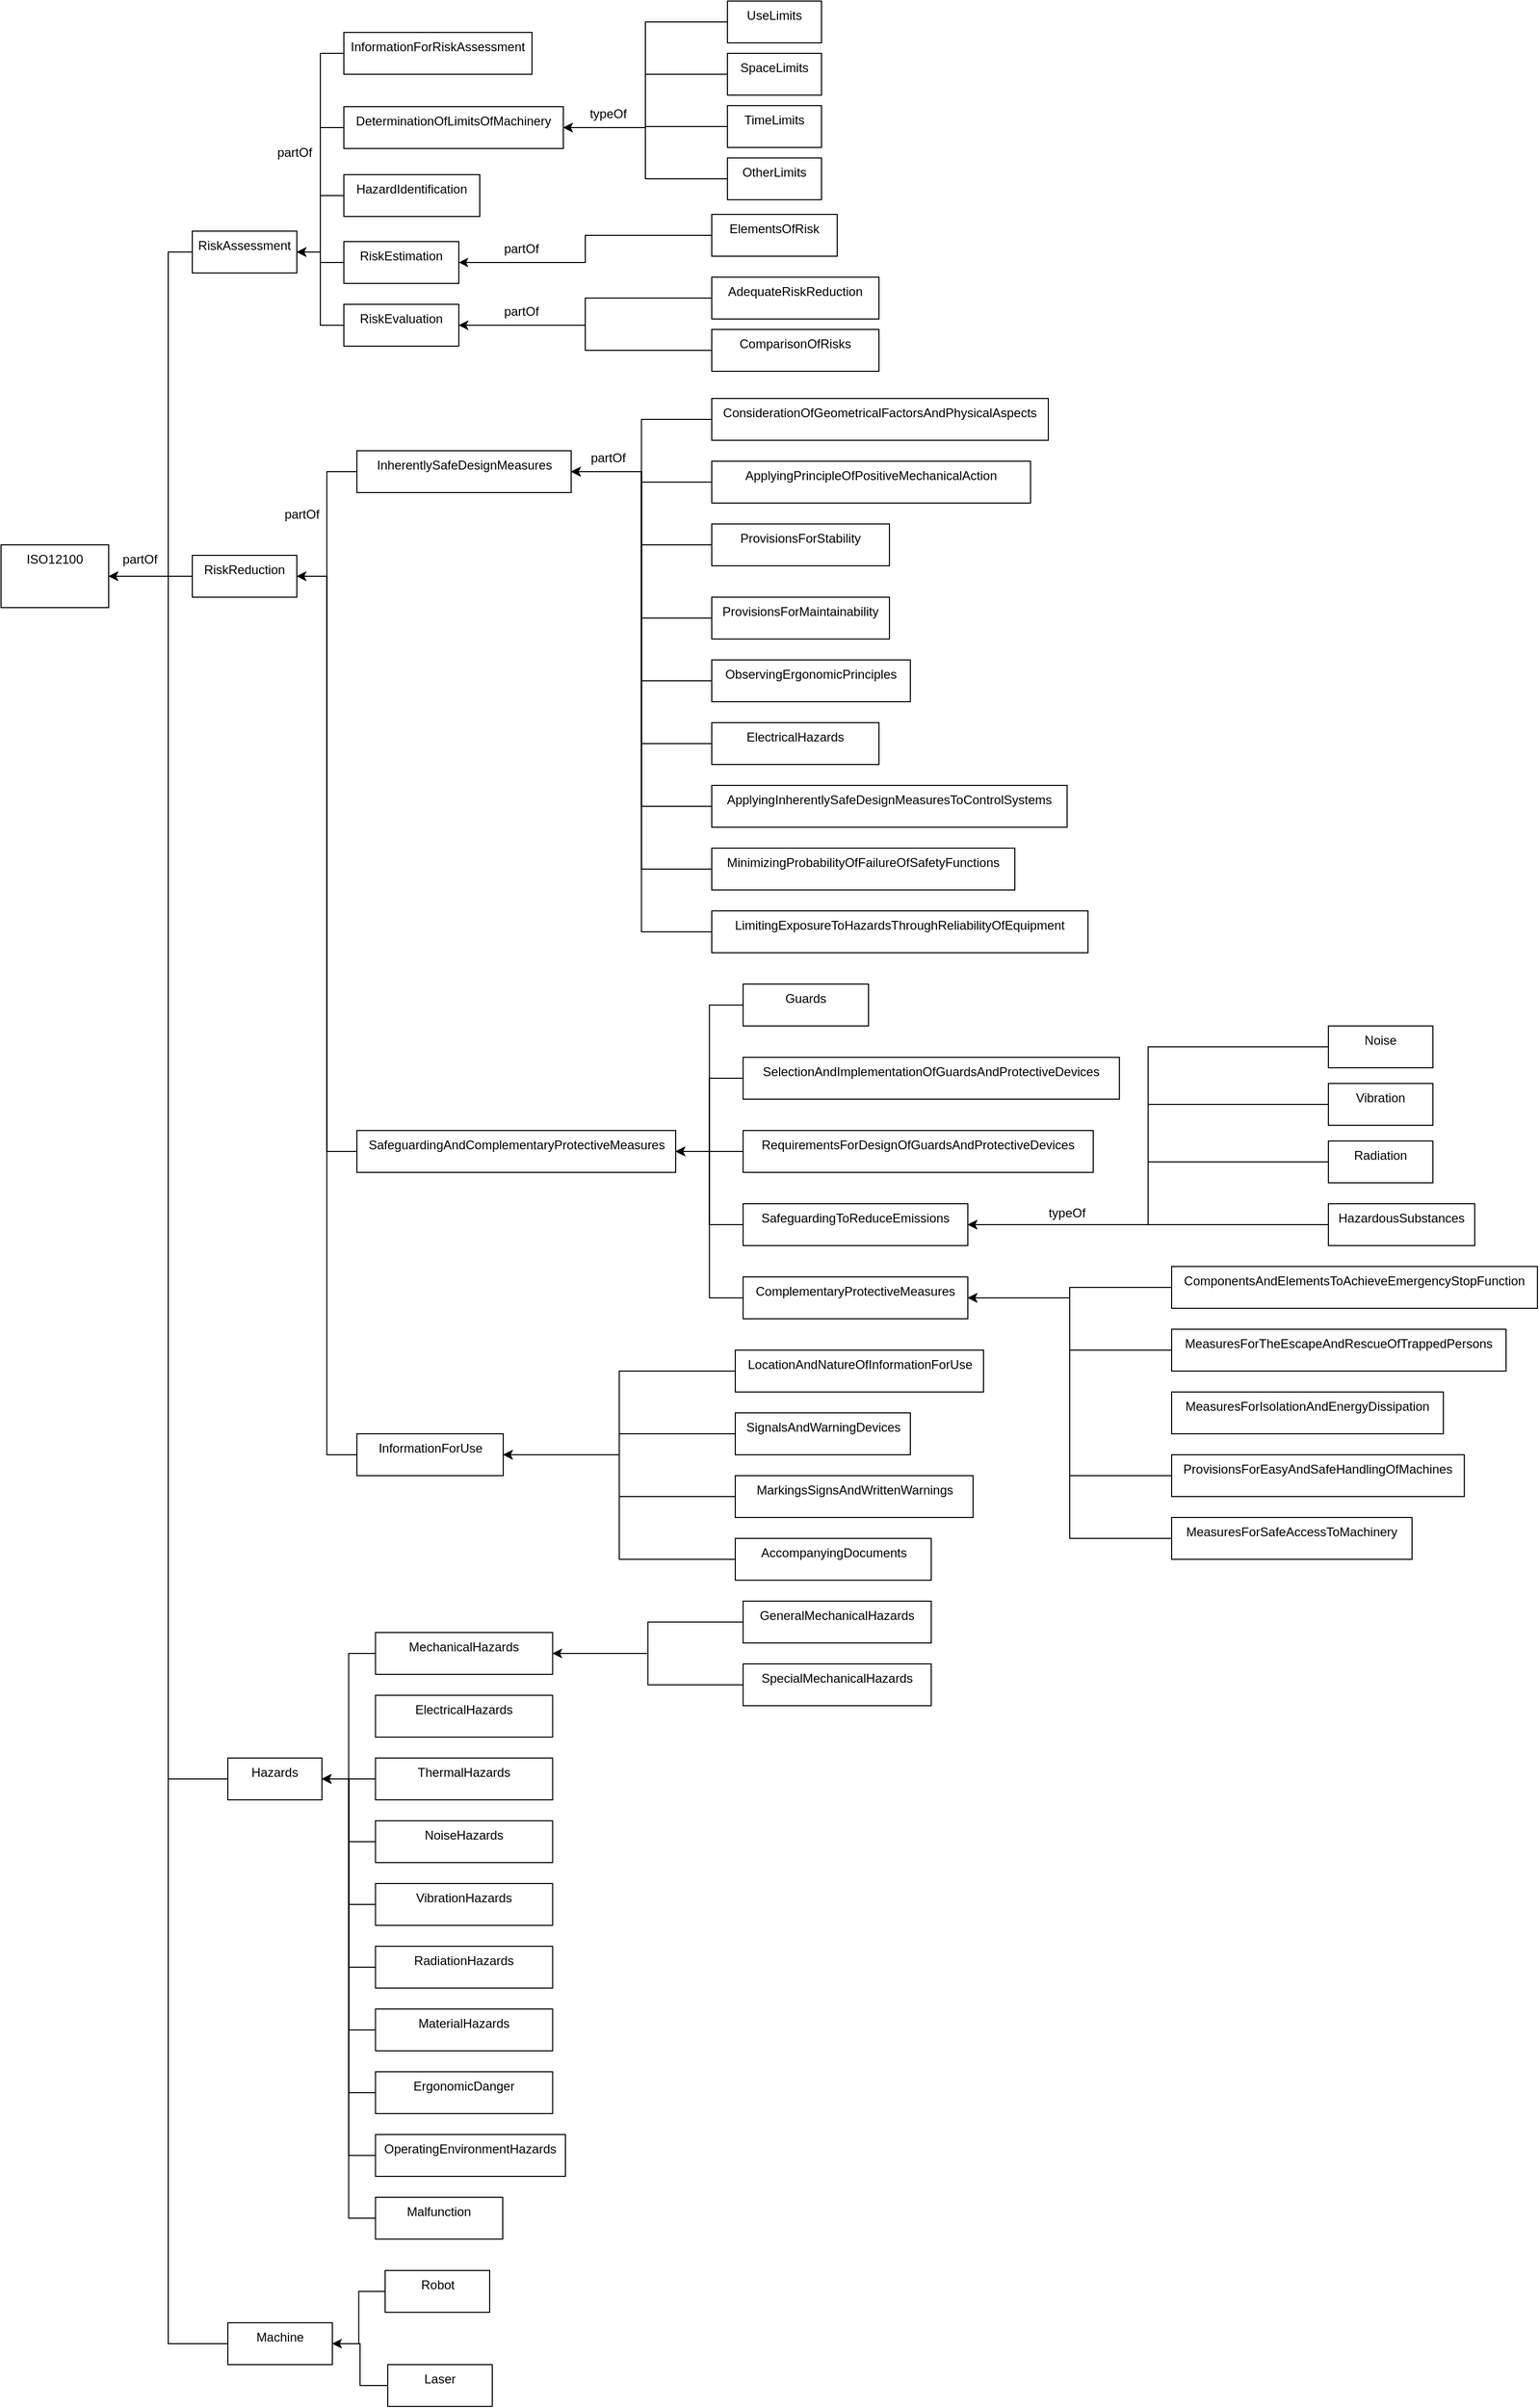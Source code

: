 <mxfile version="21.5.0" type="device" pages="3">
  <diagram id="C5RBs43oDa-KdzZeNtuy" name="Page-1">
    <mxGraphModel dx="3242" dy="1979" grid="1" gridSize="10" guides="1" tooltips="1" connect="1" arrows="1" fold="1" page="1" pageScale="1" pageWidth="827" pageHeight="1169" math="0" shadow="0">
      <root>
        <mxCell id="WIyWlLk6GJQsqaUBKTNV-0" />
        <mxCell id="WIyWlLk6GJQsqaUBKTNV-1" parent="WIyWlLk6GJQsqaUBKTNV-0" />
        <mxCell id="vmOKm_bOWRCPgtyV2UD6-0" value="ISO12100" style="rounded=0;whiteSpace=wrap;html=1;verticalAlign=top;fontStyle=0;startSize=26;shadow=0;strokeWidth=1;" parent="WIyWlLk6GJQsqaUBKTNV-1" vertex="1">
          <mxGeometry x="-1650" y="-630" width="103" height="60" as="geometry" />
        </mxCell>
        <mxCell id="8BuxUkMyjXCA5me8uC5E-27" style="edgeStyle=orthogonalEdgeStyle;rounded=0;orthogonalLoop=1;jettySize=auto;html=1;entryX=1;entryY=0.5;entryDx=0;entryDy=0;" parent="WIyWlLk6GJQsqaUBKTNV-1" source="vmOKm_bOWRCPgtyV2UD6-5" target="vmOKm_bOWRCPgtyV2UD6-0" edge="1">
          <mxGeometry relative="1" as="geometry" />
        </mxCell>
        <mxCell id="vmOKm_bOWRCPgtyV2UD6-5" value="RiskReduction" style="whiteSpace=wrap;html=1;verticalAlign=top;rounded=0;fontStyle=0;startSize=26;shadow=0;strokeWidth=1;" parent="WIyWlLk6GJQsqaUBKTNV-1" vertex="1">
          <mxGeometry x="-1467" y="-620" width="100" height="40" as="geometry" />
        </mxCell>
        <mxCell id="8BuxUkMyjXCA5me8uC5E-38" style="edgeStyle=orthogonalEdgeStyle;rounded=0;orthogonalLoop=1;jettySize=auto;html=1;entryX=1;entryY=0.5;entryDx=0;entryDy=0;exitX=0;exitY=0.5;exitDx=0;exitDy=0;" parent="WIyWlLk6GJQsqaUBKTNV-1" source="vmOKm_bOWRCPgtyV2UD6-7" target="vmOKm_bOWRCPgtyV2UD6-0" edge="1">
          <mxGeometry relative="1" as="geometry">
            <Array as="points">
              <mxPoint x="-1490" y="1090" />
              <mxPoint x="-1490" y="-600" />
            </Array>
          </mxGeometry>
        </mxCell>
        <mxCell id="vmOKm_bOWRCPgtyV2UD6-7" value="Machine" style="whiteSpace=wrap;html=1;verticalAlign=top;rounded=0;fontStyle=0;startSize=26;shadow=0;strokeWidth=1;" parent="WIyWlLk6GJQsqaUBKTNV-1" vertex="1">
          <mxGeometry x="-1433" y="1070" width="100" height="40" as="geometry" />
        </mxCell>
        <mxCell id="8BuxUkMyjXCA5me8uC5E-97" style="edgeStyle=orthogonalEdgeStyle;rounded=0;orthogonalLoop=1;jettySize=auto;html=1;entryX=1;entryY=0.5;entryDx=0;entryDy=0;" parent="WIyWlLk6GJQsqaUBKTNV-1" source="vmOKm_bOWRCPgtyV2UD6-14" target="vmOKm_bOWRCPgtyV2UD6-0" edge="1">
          <mxGeometry relative="1" as="geometry" />
        </mxCell>
        <mxCell id="vmOKm_bOWRCPgtyV2UD6-14" value="Hazards" style="whiteSpace=wrap;html=1;verticalAlign=top;rounded=0;fontStyle=0;startSize=26;shadow=0;strokeWidth=1;" parent="WIyWlLk6GJQsqaUBKTNV-1" vertex="1">
          <mxGeometry x="-1433" y="530" width="90" height="40" as="geometry" />
        </mxCell>
        <mxCell id="8BuxUkMyjXCA5me8uC5E-18" style="edgeStyle=orthogonalEdgeStyle;rounded=0;orthogonalLoop=1;jettySize=auto;html=1;entryX=1;entryY=0.5;entryDx=0;entryDy=0;" parent="WIyWlLk6GJQsqaUBKTNV-1" source="vmOKm_bOWRCPgtyV2UD6-17" target="8BuxUkMyjXCA5me8uC5E-8" edge="1">
          <mxGeometry relative="1" as="geometry" />
        </mxCell>
        <mxCell id="vmOKm_bOWRCPgtyV2UD6-17" value="InformationForRiskAssessment" style="whiteSpace=wrap;html=1;verticalAlign=top;rounded=0;fontStyle=0;startSize=26;shadow=0;strokeWidth=1;" parent="WIyWlLk6GJQsqaUBKTNV-1" vertex="1">
          <mxGeometry x="-1322" y="-1120" width="180" height="40" as="geometry" />
        </mxCell>
        <mxCell id="8BuxUkMyjXCA5me8uC5E-20" style="edgeStyle=orthogonalEdgeStyle;rounded=0;orthogonalLoop=1;jettySize=auto;html=1;entryX=1;entryY=0.5;entryDx=0;entryDy=0;" parent="WIyWlLk6GJQsqaUBKTNV-1" source="vmOKm_bOWRCPgtyV2UD6-18" target="8BuxUkMyjXCA5me8uC5E-8" edge="1">
          <mxGeometry relative="1" as="geometry" />
        </mxCell>
        <mxCell id="vmOKm_bOWRCPgtyV2UD6-18" value="DeterminationOfLimitsOfMachinery" style="whiteSpace=wrap;html=1;verticalAlign=top;rounded=0;fontStyle=0;startSize=26;shadow=0;strokeWidth=1;" parent="WIyWlLk6GJQsqaUBKTNV-1" vertex="1">
          <mxGeometry x="-1322" y="-1049" width="210" height="40" as="geometry" />
        </mxCell>
        <mxCell id="8BuxUkMyjXCA5me8uC5E-21" style="edgeStyle=orthogonalEdgeStyle;rounded=0;orthogonalLoop=1;jettySize=auto;html=1;entryX=1;entryY=0.5;entryDx=0;entryDy=0;" parent="WIyWlLk6GJQsqaUBKTNV-1" source="vmOKm_bOWRCPgtyV2UD6-22" target="8BuxUkMyjXCA5me8uC5E-8" edge="1">
          <mxGeometry relative="1" as="geometry" />
        </mxCell>
        <mxCell id="vmOKm_bOWRCPgtyV2UD6-22" value="HazardIdentification" style="whiteSpace=wrap;html=1;verticalAlign=top;rounded=0;fontStyle=0;startSize=26;shadow=0;strokeWidth=1;" parent="WIyWlLk6GJQsqaUBKTNV-1" vertex="1">
          <mxGeometry x="-1322" y="-984" width="130" height="40" as="geometry" />
        </mxCell>
        <mxCell id="8BuxUkMyjXCA5me8uC5E-22" style="edgeStyle=orthogonalEdgeStyle;rounded=0;orthogonalLoop=1;jettySize=auto;html=1;entryX=1;entryY=0.5;entryDx=0;entryDy=0;" parent="WIyWlLk6GJQsqaUBKTNV-1" source="vmOKm_bOWRCPgtyV2UD6-23" target="8BuxUkMyjXCA5me8uC5E-8" edge="1">
          <mxGeometry relative="1" as="geometry" />
        </mxCell>
        <mxCell id="vmOKm_bOWRCPgtyV2UD6-23" value="RiskEstimation" style="whiteSpace=wrap;html=1;verticalAlign=top;rounded=0;fontStyle=0;startSize=26;shadow=0;strokeWidth=1;" parent="WIyWlLk6GJQsqaUBKTNV-1" vertex="1">
          <mxGeometry x="-1322" y="-920" width="110" height="40" as="geometry" />
        </mxCell>
        <mxCell id="8BuxUkMyjXCA5me8uC5E-58" style="edgeStyle=orthogonalEdgeStyle;rounded=0;orthogonalLoop=1;jettySize=auto;html=1;entryX=1;entryY=0.5;entryDx=0;entryDy=0;" parent="WIyWlLk6GJQsqaUBKTNV-1" source="vmOKm_bOWRCPgtyV2UD6-24" target="8BuxUkMyjXCA5me8uC5E-8" edge="1">
          <mxGeometry relative="1" as="geometry" />
        </mxCell>
        <mxCell id="vmOKm_bOWRCPgtyV2UD6-24" value="RiskEvaluation" style="whiteSpace=wrap;html=1;verticalAlign=top;rounded=0;fontStyle=0;startSize=26;shadow=0;strokeWidth=1;" parent="WIyWlLk6GJQsqaUBKTNV-1" vertex="1">
          <mxGeometry x="-1322" y="-860" width="110" height="40" as="geometry" />
        </mxCell>
        <mxCell id="8BuxUkMyjXCA5me8uC5E-11" style="edgeStyle=orthogonalEdgeStyle;rounded=0;orthogonalLoop=1;jettySize=auto;html=1;entryX=1;entryY=0.5;entryDx=0;entryDy=0;" parent="WIyWlLk6GJQsqaUBKTNV-1" source="vmOKm_bOWRCPgtyV2UD6-29" target="vmOKm_bOWRCPgtyV2UD6-18" edge="1">
          <mxGeometry relative="1" as="geometry" />
        </mxCell>
        <mxCell id="vmOKm_bOWRCPgtyV2UD6-29" value="UseLimits" style="whiteSpace=wrap;html=1;verticalAlign=top;rounded=0;fontStyle=0;startSize=26;shadow=0;strokeWidth=1;" parent="WIyWlLk6GJQsqaUBKTNV-1" vertex="1">
          <mxGeometry x="-955" y="-1150" width="90" height="40" as="geometry" />
        </mxCell>
        <mxCell id="8BuxUkMyjXCA5me8uC5E-13" style="edgeStyle=orthogonalEdgeStyle;rounded=0;orthogonalLoop=1;jettySize=auto;html=1;entryX=1;entryY=0.5;entryDx=0;entryDy=0;" parent="WIyWlLk6GJQsqaUBKTNV-1" source="vmOKm_bOWRCPgtyV2UD6-30" target="vmOKm_bOWRCPgtyV2UD6-18" edge="1">
          <mxGeometry relative="1" as="geometry" />
        </mxCell>
        <mxCell id="vmOKm_bOWRCPgtyV2UD6-30" value="SpaceLimits" style="whiteSpace=wrap;html=1;verticalAlign=top;rounded=0;fontStyle=0;startSize=26;shadow=0;strokeWidth=1;" parent="WIyWlLk6GJQsqaUBKTNV-1" vertex="1">
          <mxGeometry x="-955" y="-1100" width="90" height="40" as="geometry" />
        </mxCell>
        <mxCell id="8BuxUkMyjXCA5me8uC5E-17" style="edgeStyle=orthogonalEdgeStyle;rounded=0;orthogonalLoop=1;jettySize=auto;html=1;entryX=1;entryY=0.5;entryDx=0;entryDy=0;" parent="WIyWlLk6GJQsqaUBKTNV-1" source="vmOKm_bOWRCPgtyV2UD6-31" target="vmOKm_bOWRCPgtyV2UD6-18" edge="1">
          <mxGeometry relative="1" as="geometry" />
        </mxCell>
        <mxCell id="vmOKm_bOWRCPgtyV2UD6-31" value="TimeLimits" style="whiteSpace=wrap;html=1;verticalAlign=top;rounded=0;fontStyle=0;startSize=26;shadow=0;strokeWidth=1;" parent="WIyWlLk6GJQsqaUBKTNV-1" vertex="1">
          <mxGeometry x="-955" y="-1050" width="90" height="40" as="geometry" />
        </mxCell>
        <mxCell id="8BuxUkMyjXCA5me8uC5E-15" style="edgeStyle=orthogonalEdgeStyle;rounded=0;orthogonalLoop=1;jettySize=auto;html=1;entryX=1;entryY=0.5;entryDx=0;entryDy=0;" parent="WIyWlLk6GJQsqaUBKTNV-1" source="vmOKm_bOWRCPgtyV2UD6-32" target="vmOKm_bOWRCPgtyV2UD6-18" edge="1">
          <mxGeometry relative="1" as="geometry" />
        </mxCell>
        <mxCell id="vmOKm_bOWRCPgtyV2UD6-32" value="OtherLimits" style="whiteSpace=wrap;html=1;verticalAlign=top;rounded=0;fontStyle=0;startSize=26;shadow=0;strokeWidth=1;" parent="WIyWlLk6GJQsqaUBKTNV-1" vertex="1">
          <mxGeometry x="-955" y="-1000" width="90" height="40" as="geometry" />
        </mxCell>
        <mxCell id="8BuxUkMyjXCA5me8uC5E-7" value="" style="edgeStyle=orthogonalEdgeStyle;rounded=0;orthogonalLoop=1;jettySize=auto;html=1;" parent="WIyWlLk6GJQsqaUBKTNV-1" source="vmOKm_bOWRCPgtyV2UD6-37" target="vmOKm_bOWRCPgtyV2UD6-23" edge="1">
          <mxGeometry relative="1" as="geometry" />
        </mxCell>
        <mxCell id="vmOKm_bOWRCPgtyV2UD6-37" value="ElementsOfRisk" style="whiteSpace=wrap;html=1;verticalAlign=top;rounded=0;fontStyle=0;startSize=26;shadow=0;strokeWidth=1;" parent="WIyWlLk6GJQsqaUBKTNV-1" vertex="1">
          <mxGeometry x="-970" y="-946" width="120" height="40" as="geometry" />
        </mxCell>
        <mxCell id="8BuxUkMyjXCA5me8uC5E-5" value="" style="edgeStyle=orthogonalEdgeStyle;rounded=0;orthogonalLoop=1;jettySize=auto;html=1;" parent="WIyWlLk6GJQsqaUBKTNV-1" source="vmOKm_bOWRCPgtyV2UD6-41" target="vmOKm_bOWRCPgtyV2UD6-24" edge="1">
          <mxGeometry relative="1" as="geometry" />
        </mxCell>
        <mxCell id="vmOKm_bOWRCPgtyV2UD6-41" value="AdequateRiskReduction" style="whiteSpace=wrap;html=1;verticalAlign=top;rounded=0;fontStyle=0;startSize=26;shadow=0;strokeWidth=1;" parent="WIyWlLk6GJQsqaUBKTNV-1" vertex="1">
          <mxGeometry x="-970" y="-886" width="160" height="40" as="geometry" />
        </mxCell>
        <mxCell id="8BuxUkMyjXCA5me8uC5E-23" style="edgeStyle=orthogonalEdgeStyle;rounded=0;orthogonalLoop=1;jettySize=auto;html=1;entryX=1;entryY=0.5;entryDx=0;entryDy=0;" parent="WIyWlLk6GJQsqaUBKTNV-1" source="vmOKm_bOWRCPgtyV2UD6-42" target="vmOKm_bOWRCPgtyV2UD6-24" edge="1">
          <mxGeometry relative="1" as="geometry" />
        </mxCell>
        <mxCell id="vmOKm_bOWRCPgtyV2UD6-42" value="ComparisonOfRisks" style="whiteSpace=wrap;html=1;verticalAlign=top;rounded=0;fontStyle=0;startSize=26;shadow=0;strokeWidth=1;" parent="WIyWlLk6GJQsqaUBKTNV-1" vertex="1">
          <mxGeometry x="-970" y="-836" width="160" height="40" as="geometry" />
        </mxCell>
        <mxCell id="8BuxUkMyjXCA5me8uC5E-24" style="edgeStyle=orthogonalEdgeStyle;rounded=0;orthogonalLoop=1;jettySize=auto;html=1;entryX=1;entryY=0.5;entryDx=0;entryDy=0;" parent="WIyWlLk6GJQsqaUBKTNV-1" source="vmOKm_bOWRCPgtyV2UD6-48" target="vmOKm_bOWRCPgtyV2UD6-5" edge="1">
          <mxGeometry relative="1" as="geometry" />
        </mxCell>
        <mxCell id="vmOKm_bOWRCPgtyV2UD6-48" value="InherentlySafeDesignMeasures" style="whiteSpace=wrap;html=1;verticalAlign=top;rounded=0;fontStyle=0;startSize=26;shadow=0;strokeWidth=1;" parent="WIyWlLk6GJQsqaUBKTNV-1" vertex="1">
          <mxGeometry x="-1309.5" y="-720" width="205" height="40" as="geometry" />
        </mxCell>
        <mxCell id="8BuxUkMyjXCA5me8uC5E-43" style="edgeStyle=orthogonalEdgeStyle;rounded=0;orthogonalLoop=1;jettySize=auto;html=1;entryX=1;entryY=0.5;entryDx=0;entryDy=0;" parent="WIyWlLk6GJQsqaUBKTNV-1" source="vmOKm_bOWRCPgtyV2UD6-49" target="vmOKm_bOWRCPgtyV2UD6-48" edge="1">
          <mxGeometry relative="1" as="geometry" />
        </mxCell>
        <mxCell id="vmOKm_bOWRCPgtyV2UD6-49" value="ApplyingPrincipleOfPositiveMechanicalAction" style="whiteSpace=wrap;html=1;verticalAlign=top;rounded=0;fontStyle=0;startSize=26;shadow=0;strokeWidth=1;" parent="WIyWlLk6GJQsqaUBKTNV-1" vertex="1">
          <mxGeometry x="-970" y="-710" width="305" height="40" as="geometry" />
        </mxCell>
        <mxCell id="8BuxUkMyjXCA5me8uC5E-26" style="edgeStyle=orthogonalEdgeStyle;rounded=0;orthogonalLoop=1;jettySize=auto;html=1;entryX=1;entryY=0.5;entryDx=0;entryDy=0;" parent="WIyWlLk6GJQsqaUBKTNV-1" source="vmOKm_bOWRCPgtyV2UD6-50" target="vmOKm_bOWRCPgtyV2UD6-5" edge="1">
          <mxGeometry relative="1" as="geometry" />
        </mxCell>
        <mxCell id="vmOKm_bOWRCPgtyV2UD6-50" value="InformationForUse" style="whiteSpace=wrap;html=1;verticalAlign=top;rounded=0;fontStyle=0;startSize=26;shadow=0;strokeWidth=1;" parent="WIyWlLk6GJQsqaUBKTNV-1" vertex="1">
          <mxGeometry x="-1309.5" y="220" width="140" height="40" as="geometry" />
        </mxCell>
        <mxCell id="8BuxUkMyjXCA5me8uC5E-37" style="edgeStyle=orthogonalEdgeStyle;rounded=0;orthogonalLoop=1;jettySize=auto;html=1;entryX=1;entryY=0.5;entryDx=0;entryDy=0;" parent="WIyWlLk6GJQsqaUBKTNV-1" source="vmOKm_bOWRCPgtyV2UD6-54" target="vmOKm_bOWRCPgtyV2UD6-7" edge="1">
          <mxGeometry relative="1" as="geometry" />
        </mxCell>
        <mxCell id="vmOKm_bOWRCPgtyV2UD6-54" value="Laser" style="whiteSpace=wrap;html=1;verticalAlign=top;rounded=0;fontStyle=0;startSize=26;shadow=0;strokeWidth=1;" parent="WIyWlLk6GJQsqaUBKTNV-1" vertex="1">
          <mxGeometry x="-1280" y="1110" width="100" height="40" as="geometry" />
        </mxCell>
        <mxCell id="8BuxUkMyjXCA5me8uC5E-35" style="edgeStyle=orthogonalEdgeStyle;rounded=0;orthogonalLoop=1;jettySize=auto;html=1;entryX=1;entryY=0.5;entryDx=0;entryDy=0;" parent="WIyWlLk6GJQsqaUBKTNV-1" source="vmOKm_bOWRCPgtyV2UD6-55" target="vmOKm_bOWRCPgtyV2UD6-7" edge="1">
          <mxGeometry relative="1" as="geometry" />
        </mxCell>
        <mxCell id="vmOKm_bOWRCPgtyV2UD6-55" value="Robot" style="whiteSpace=wrap;html=1;verticalAlign=top;rounded=0;fontStyle=0;startSize=26;shadow=0;strokeWidth=1;" parent="WIyWlLk6GJQsqaUBKTNV-1" vertex="1">
          <mxGeometry x="-1282.5" y="1020" width="100" height="40" as="geometry" />
        </mxCell>
        <mxCell id="8BuxUkMyjXCA5me8uC5E-31" style="edgeStyle=orthogonalEdgeStyle;rounded=0;orthogonalLoop=1;jettySize=auto;html=1;entryX=1;entryY=0.5;entryDx=0;entryDy=0;" parent="WIyWlLk6GJQsqaUBKTNV-1" source="8BuxUkMyjXCA5me8uC5E-0" target="vmOKm_bOWRCPgtyV2UD6-48" edge="1">
          <mxGeometry relative="1" as="geometry" />
        </mxCell>
        <mxCell id="8BuxUkMyjXCA5me8uC5E-0" value="ConsiderationOfGeometricalFactorsAndPhysicalAspects" style="whiteSpace=wrap;html=1;verticalAlign=top;rounded=0;fontStyle=0;startSize=26;shadow=0;strokeWidth=1;" parent="WIyWlLk6GJQsqaUBKTNV-1" vertex="1">
          <mxGeometry x="-970" y="-770" width="322" height="40" as="geometry" />
        </mxCell>
        <mxCell id="8BuxUkMyjXCA5me8uC5E-10" style="edgeStyle=orthogonalEdgeStyle;rounded=0;orthogonalLoop=1;jettySize=auto;html=1;entryX=1;entryY=0.5;entryDx=0;entryDy=0;" parent="WIyWlLk6GJQsqaUBKTNV-1" source="8BuxUkMyjXCA5me8uC5E-8" target="vmOKm_bOWRCPgtyV2UD6-0" edge="1">
          <mxGeometry relative="1" as="geometry">
            <Array as="points">
              <mxPoint x="-1490" y="-910" />
              <mxPoint x="-1490" y="-600" />
            </Array>
          </mxGeometry>
        </mxCell>
        <mxCell id="8BuxUkMyjXCA5me8uC5E-8" value="RiskAssessment" style="whiteSpace=wrap;html=1;verticalAlign=top;rounded=0;fontStyle=0;startSize=26;shadow=0;strokeWidth=1;" parent="WIyWlLk6GJQsqaUBKTNV-1" vertex="1">
          <mxGeometry x="-1467" y="-930" width="100" height="40" as="geometry" />
        </mxCell>
        <mxCell id="8BuxUkMyjXCA5me8uC5E-42" style="edgeStyle=orthogonalEdgeStyle;rounded=0;orthogonalLoop=1;jettySize=auto;html=1;entryX=1;entryY=0.5;entryDx=0;entryDy=0;" parent="WIyWlLk6GJQsqaUBKTNV-1" source="8BuxUkMyjXCA5me8uC5E-41" target="vmOKm_bOWRCPgtyV2UD6-5" edge="1">
          <mxGeometry relative="1" as="geometry" />
        </mxCell>
        <mxCell id="8BuxUkMyjXCA5me8uC5E-41" value="SafeguardingAndComplementaryProtectiveMeasures" style="whiteSpace=wrap;html=1;verticalAlign=top;rounded=0;fontStyle=0;startSize=26;shadow=0;strokeWidth=1;" parent="WIyWlLk6GJQsqaUBKTNV-1" vertex="1">
          <mxGeometry x="-1309.5" y="-70" width="305" height="40" as="geometry" />
        </mxCell>
        <mxCell id="8BuxUkMyjXCA5me8uC5E-46" style="edgeStyle=orthogonalEdgeStyle;rounded=0;orthogonalLoop=1;jettySize=auto;html=1;entryX=1;entryY=0.5;entryDx=0;entryDy=0;" parent="WIyWlLk6GJQsqaUBKTNV-1" source="8BuxUkMyjXCA5me8uC5E-44" target="vmOKm_bOWRCPgtyV2UD6-48" edge="1">
          <mxGeometry relative="1" as="geometry" />
        </mxCell>
        <mxCell id="8BuxUkMyjXCA5me8uC5E-44" value="ProvisionsForStability" style="whiteSpace=wrap;html=1;verticalAlign=top;rounded=0;fontStyle=0;startSize=26;shadow=0;strokeWidth=1;" parent="WIyWlLk6GJQsqaUBKTNV-1" vertex="1">
          <mxGeometry x="-970" y="-650" width="170" height="40" as="geometry" />
        </mxCell>
        <mxCell id="8BuxUkMyjXCA5me8uC5E-50" style="edgeStyle=orthogonalEdgeStyle;rounded=0;orthogonalLoop=1;jettySize=auto;html=1;entryX=1;entryY=0.5;entryDx=0;entryDy=0;" parent="WIyWlLk6GJQsqaUBKTNV-1" source="8BuxUkMyjXCA5me8uC5E-45" target="vmOKm_bOWRCPgtyV2UD6-48" edge="1">
          <mxGeometry relative="1" as="geometry" />
        </mxCell>
        <mxCell id="8BuxUkMyjXCA5me8uC5E-45" value="ObservingErgonomicPrinciples" style="whiteSpace=wrap;html=1;verticalAlign=top;rounded=0;fontStyle=0;startSize=26;shadow=0;strokeWidth=1;" parent="WIyWlLk6GJQsqaUBKTNV-1" vertex="1">
          <mxGeometry x="-970" y="-520" width="190" height="40" as="geometry" />
        </mxCell>
        <mxCell id="8BuxUkMyjXCA5me8uC5E-49" style="edgeStyle=orthogonalEdgeStyle;rounded=0;orthogonalLoop=1;jettySize=auto;html=1;entryX=1;entryY=0.5;entryDx=0;entryDy=0;" parent="WIyWlLk6GJQsqaUBKTNV-1" source="8BuxUkMyjXCA5me8uC5E-48" target="vmOKm_bOWRCPgtyV2UD6-48" edge="1">
          <mxGeometry relative="1" as="geometry" />
        </mxCell>
        <mxCell id="8BuxUkMyjXCA5me8uC5E-48" value="ProvisionsForMaintainability" style="whiteSpace=wrap;html=1;verticalAlign=top;rounded=0;fontStyle=0;startSize=26;shadow=0;strokeWidth=1;" parent="WIyWlLk6GJQsqaUBKTNV-1" vertex="1">
          <mxGeometry x="-970" y="-580" width="170" height="40" as="geometry" />
        </mxCell>
        <mxCell id="lrqdzOkIIQKUeI_6pm3r-0" style="edgeStyle=orthogonalEdgeStyle;rounded=0;orthogonalLoop=1;jettySize=auto;html=1;exitX=0;exitY=0.5;exitDx=0;exitDy=0;entryX=1;entryY=0.5;entryDx=0;entryDy=0;" parent="WIyWlLk6GJQsqaUBKTNV-1" source="8BuxUkMyjXCA5me8uC5E-51" target="vmOKm_bOWRCPgtyV2UD6-48" edge="1">
          <mxGeometry relative="1" as="geometry" />
        </mxCell>
        <mxCell id="8BuxUkMyjXCA5me8uC5E-51" value="ElectricalHazards" style="whiteSpace=wrap;html=1;verticalAlign=top;rounded=0;fontStyle=0;startSize=26;shadow=0;strokeWidth=1;" parent="WIyWlLk6GJQsqaUBKTNV-1" vertex="1">
          <mxGeometry x="-970" y="-460" width="160" height="40" as="geometry" />
        </mxCell>
        <mxCell id="8BuxUkMyjXCA5me8uC5E-53" style="edgeStyle=orthogonalEdgeStyle;rounded=0;orthogonalLoop=1;jettySize=auto;html=1;entryX=1;entryY=0.5;entryDx=0;entryDy=0;" parent="WIyWlLk6GJQsqaUBKTNV-1" source="8BuxUkMyjXCA5me8uC5E-52" target="vmOKm_bOWRCPgtyV2UD6-48" edge="1">
          <mxGeometry relative="1" as="geometry" />
        </mxCell>
        <mxCell id="8BuxUkMyjXCA5me8uC5E-52" value="ApplyingInherentlySafeDesignMeasuresToControlSystems" style="whiteSpace=wrap;html=1;verticalAlign=top;rounded=0;fontStyle=0;startSize=26;shadow=0;strokeWidth=1;" parent="WIyWlLk6GJQsqaUBKTNV-1" vertex="1">
          <mxGeometry x="-970" y="-400" width="340" height="40" as="geometry" />
        </mxCell>
        <mxCell id="8BuxUkMyjXCA5me8uC5E-55" style="edgeStyle=orthogonalEdgeStyle;rounded=0;orthogonalLoop=1;jettySize=auto;html=1;entryX=1;entryY=0.5;entryDx=0;entryDy=0;" parent="WIyWlLk6GJQsqaUBKTNV-1" source="8BuxUkMyjXCA5me8uC5E-54" target="vmOKm_bOWRCPgtyV2UD6-48" edge="1">
          <mxGeometry relative="1" as="geometry" />
        </mxCell>
        <mxCell id="8BuxUkMyjXCA5me8uC5E-54" value="MinimizingProbabilityOfFailureOfSafetyFunctions" style="whiteSpace=wrap;html=1;verticalAlign=top;rounded=0;fontStyle=0;startSize=26;shadow=0;strokeWidth=1;" parent="WIyWlLk6GJQsqaUBKTNV-1" vertex="1">
          <mxGeometry x="-970" y="-340" width="290" height="40" as="geometry" />
        </mxCell>
        <mxCell id="8BuxUkMyjXCA5me8uC5E-57" style="edgeStyle=orthogonalEdgeStyle;rounded=0;orthogonalLoop=1;jettySize=auto;html=1;entryX=1;entryY=0.5;entryDx=0;entryDy=0;" parent="WIyWlLk6GJQsqaUBKTNV-1" source="8BuxUkMyjXCA5me8uC5E-56" target="vmOKm_bOWRCPgtyV2UD6-48" edge="1">
          <mxGeometry relative="1" as="geometry" />
        </mxCell>
        <mxCell id="8BuxUkMyjXCA5me8uC5E-56" value="LimitingExposureToHazardsThroughReliabilityOfEquipment" style="whiteSpace=wrap;html=1;verticalAlign=top;rounded=0;fontStyle=0;startSize=26;shadow=0;strokeWidth=1;" parent="WIyWlLk6GJQsqaUBKTNV-1" vertex="1">
          <mxGeometry x="-970" y="-280" width="360" height="40" as="geometry" />
        </mxCell>
        <mxCell id="8BuxUkMyjXCA5me8uC5E-61" style="edgeStyle=orthogonalEdgeStyle;rounded=0;orthogonalLoop=1;jettySize=auto;html=1;entryX=1;entryY=0.5;entryDx=0;entryDy=0;" parent="WIyWlLk6GJQsqaUBKTNV-1" source="8BuxUkMyjXCA5me8uC5E-59" target="8BuxUkMyjXCA5me8uC5E-41" edge="1">
          <mxGeometry relative="1" as="geometry" />
        </mxCell>
        <mxCell id="8BuxUkMyjXCA5me8uC5E-59" value="RequirementsForDesignOfGuardsAndProtectiveDevices" style="whiteSpace=wrap;html=1;verticalAlign=top;rounded=0;fontStyle=0;startSize=26;shadow=0;strokeWidth=1;" parent="WIyWlLk6GJQsqaUBKTNV-1" vertex="1">
          <mxGeometry x="-940" y="-70" width="335" height="40" as="geometry" />
        </mxCell>
        <mxCell id="8BuxUkMyjXCA5me8uC5E-63" style="edgeStyle=orthogonalEdgeStyle;rounded=0;orthogonalLoop=1;jettySize=auto;html=1;entryX=1;entryY=0.5;entryDx=0;entryDy=0;" parent="WIyWlLk6GJQsqaUBKTNV-1" source="8BuxUkMyjXCA5me8uC5E-62" target="8BuxUkMyjXCA5me8uC5E-41" edge="1">
          <mxGeometry relative="1" as="geometry" />
        </mxCell>
        <mxCell id="8BuxUkMyjXCA5me8uC5E-62" value="SelectionAndImplementationOfGuardsAndProtectiveDevices" style="whiteSpace=wrap;html=1;verticalAlign=top;rounded=0;fontStyle=0;startSize=26;shadow=0;strokeWidth=1;" parent="WIyWlLk6GJQsqaUBKTNV-1" vertex="1">
          <mxGeometry x="-940" y="-140" width="360" height="40" as="geometry" />
        </mxCell>
        <mxCell id="8BuxUkMyjXCA5me8uC5E-65" style="edgeStyle=orthogonalEdgeStyle;rounded=0;orthogonalLoop=1;jettySize=auto;html=1;entryX=1;entryY=0.5;entryDx=0;entryDy=0;" parent="WIyWlLk6GJQsqaUBKTNV-1" source="8BuxUkMyjXCA5me8uC5E-64" target="8BuxUkMyjXCA5me8uC5E-41" edge="1">
          <mxGeometry relative="1" as="geometry" />
        </mxCell>
        <mxCell id="8BuxUkMyjXCA5me8uC5E-64" value="SafeguardingToReduceEmissions" style="whiteSpace=wrap;html=1;verticalAlign=top;rounded=0;fontStyle=0;startSize=26;shadow=0;strokeWidth=1;" parent="WIyWlLk6GJQsqaUBKTNV-1" vertex="1">
          <mxGeometry x="-940" width="215" height="40" as="geometry" />
        </mxCell>
        <mxCell id="8BuxUkMyjXCA5me8uC5E-67" style="edgeStyle=orthogonalEdgeStyle;rounded=0;orthogonalLoop=1;jettySize=auto;html=1;entryX=1;entryY=0.5;entryDx=0;entryDy=0;" parent="WIyWlLk6GJQsqaUBKTNV-1" source="8BuxUkMyjXCA5me8uC5E-66" target="8BuxUkMyjXCA5me8uC5E-41" edge="1">
          <mxGeometry relative="1" as="geometry" />
        </mxCell>
        <mxCell id="8BuxUkMyjXCA5me8uC5E-66" value="Guards" style="whiteSpace=wrap;html=1;verticalAlign=top;rounded=0;fontStyle=0;startSize=26;shadow=0;strokeWidth=1;" parent="WIyWlLk6GJQsqaUBKTNV-1" vertex="1">
          <mxGeometry x="-940" y="-210" width="120" height="40" as="geometry" />
        </mxCell>
        <mxCell id="8BuxUkMyjXCA5me8uC5E-73" style="edgeStyle=orthogonalEdgeStyle;rounded=0;orthogonalLoop=1;jettySize=auto;html=1;entryX=1;entryY=0.5;entryDx=0;entryDy=0;" parent="WIyWlLk6GJQsqaUBKTNV-1" source="8BuxUkMyjXCA5me8uC5E-68" target="8BuxUkMyjXCA5me8uC5E-64" edge="1">
          <mxGeometry relative="1" as="geometry" />
        </mxCell>
        <mxCell id="8BuxUkMyjXCA5me8uC5E-68" value="Noise" style="whiteSpace=wrap;html=1;verticalAlign=top;rounded=0;fontStyle=0;startSize=26;shadow=0;strokeWidth=1;" parent="WIyWlLk6GJQsqaUBKTNV-1" vertex="1">
          <mxGeometry x="-380" y="-170" width="100" height="40" as="geometry" />
        </mxCell>
        <mxCell id="8BuxUkMyjXCA5me8uC5E-74" style="edgeStyle=orthogonalEdgeStyle;rounded=0;orthogonalLoop=1;jettySize=auto;html=1;entryX=1;entryY=0.5;entryDx=0;entryDy=0;" parent="WIyWlLk6GJQsqaUBKTNV-1" source="8BuxUkMyjXCA5me8uC5E-69" target="8BuxUkMyjXCA5me8uC5E-64" edge="1">
          <mxGeometry relative="1" as="geometry" />
        </mxCell>
        <mxCell id="8BuxUkMyjXCA5me8uC5E-69" value="Vibration" style="whiteSpace=wrap;html=1;verticalAlign=top;rounded=0;fontStyle=0;startSize=26;shadow=0;strokeWidth=1;" parent="WIyWlLk6GJQsqaUBKTNV-1" vertex="1">
          <mxGeometry x="-380" y="-115" width="100" height="40" as="geometry" />
        </mxCell>
        <mxCell id="8BuxUkMyjXCA5me8uC5E-75" style="edgeStyle=orthogonalEdgeStyle;rounded=0;orthogonalLoop=1;jettySize=auto;html=1;entryX=1;entryY=0.5;entryDx=0;entryDy=0;" parent="WIyWlLk6GJQsqaUBKTNV-1" source="8BuxUkMyjXCA5me8uC5E-71" target="8BuxUkMyjXCA5me8uC5E-64" edge="1">
          <mxGeometry relative="1" as="geometry" />
        </mxCell>
        <mxCell id="8BuxUkMyjXCA5me8uC5E-71" value="Radiation" style="whiteSpace=wrap;html=1;verticalAlign=top;rounded=0;fontStyle=0;startSize=26;shadow=0;strokeWidth=1;" parent="WIyWlLk6GJQsqaUBKTNV-1" vertex="1">
          <mxGeometry x="-380" y="-60" width="100" height="40" as="geometry" />
        </mxCell>
        <mxCell id="8BuxUkMyjXCA5me8uC5E-76" style="edgeStyle=orthogonalEdgeStyle;rounded=0;orthogonalLoop=1;jettySize=auto;html=1;entryX=1;entryY=0.5;entryDx=0;entryDy=0;" parent="WIyWlLk6GJQsqaUBKTNV-1" source="8BuxUkMyjXCA5me8uC5E-72" target="8BuxUkMyjXCA5me8uC5E-64" edge="1">
          <mxGeometry relative="1" as="geometry" />
        </mxCell>
        <mxCell id="8BuxUkMyjXCA5me8uC5E-72" value="HazardousSubstances" style="whiteSpace=wrap;html=1;verticalAlign=top;rounded=0;fontStyle=0;startSize=26;shadow=0;strokeWidth=1;" parent="WIyWlLk6GJQsqaUBKTNV-1" vertex="1">
          <mxGeometry x="-380" width="140" height="40" as="geometry" />
        </mxCell>
        <mxCell id="8BuxUkMyjXCA5me8uC5E-80" style="edgeStyle=orthogonalEdgeStyle;rounded=0;orthogonalLoop=1;jettySize=auto;html=1;entryX=1;entryY=0.5;entryDx=0;entryDy=0;" parent="WIyWlLk6GJQsqaUBKTNV-1" source="8BuxUkMyjXCA5me8uC5E-77" target="8BuxUkMyjXCA5me8uC5E-41" edge="1">
          <mxGeometry relative="1" as="geometry" />
        </mxCell>
        <mxCell id="8BuxUkMyjXCA5me8uC5E-77" value="ComplementaryProtectiveMeasures" style="whiteSpace=wrap;html=1;verticalAlign=top;rounded=0;fontStyle=0;startSize=26;shadow=0;strokeWidth=1;" parent="WIyWlLk6GJQsqaUBKTNV-1" vertex="1">
          <mxGeometry x="-940" y="70" width="215" height="40" as="geometry" />
        </mxCell>
        <mxCell id="8BuxUkMyjXCA5me8uC5E-82" style="edgeStyle=orthogonalEdgeStyle;rounded=0;orthogonalLoop=1;jettySize=auto;html=1;entryX=1;entryY=0.5;entryDx=0;entryDy=0;" parent="WIyWlLk6GJQsqaUBKTNV-1" source="8BuxUkMyjXCA5me8uC5E-78" target="8BuxUkMyjXCA5me8uC5E-77" edge="1">
          <mxGeometry relative="1" as="geometry" />
        </mxCell>
        <mxCell id="8BuxUkMyjXCA5me8uC5E-78" value="ComponentsAndElementsToAchieveEmergencyStopFunction" style="whiteSpace=wrap;html=1;verticalAlign=top;rounded=0;fontStyle=0;startSize=26;shadow=0;strokeWidth=1;" parent="WIyWlLk6GJQsqaUBKTNV-1" vertex="1">
          <mxGeometry x="-530" y="60" width="350" height="40" as="geometry" />
        </mxCell>
        <mxCell id="8BuxUkMyjXCA5me8uC5E-83" style="edgeStyle=orthogonalEdgeStyle;rounded=0;orthogonalLoop=1;jettySize=auto;html=1;entryX=1;entryY=0.5;entryDx=0;entryDy=0;" parent="WIyWlLk6GJQsqaUBKTNV-1" source="8BuxUkMyjXCA5me8uC5E-79" target="8BuxUkMyjXCA5me8uC5E-77" edge="1">
          <mxGeometry relative="1" as="geometry" />
        </mxCell>
        <mxCell id="8BuxUkMyjXCA5me8uC5E-79" value="MeasuresForTheEscapeAndRescueOfTrappedPersons" style="whiteSpace=wrap;html=1;verticalAlign=top;rounded=0;fontStyle=0;startSize=26;shadow=0;strokeWidth=1;" parent="WIyWlLk6GJQsqaUBKTNV-1" vertex="1">
          <mxGeometry x="-530" y="120" width="320" height="40" as="geometry" />
        </mxCell>
        <mxCell id="8BuxUkMyjXCA5me8uC5E-81" value="MeasuresForIsolationAndEnergyDissipation" style="whiteSpace=wrap;html=1;verticalAlign=top;rounded=0;fontStyle=0;startSize=26;shadow=0;strokeWidth=1;" parent="WIyWlLk6GJQsqaUBKTNV-1" vertex="1">
          <mxGeometry x="-530" y="180" width="260" height="40" as="geometry" />
        </mxCell>
        <mxCell id="8BuxUkMyjXCA5me8uC5E-86" style="edgeStyle=orthogonalEdgeStyle;rounded=0;orthogonalLoop=1;jettySize=auto;html=1;entryX=1;entryY=0.5;entryDx=0;entryDy=0;" parent="WIyWlLk6GJQsqaUBKTNV-1" source="8BuxUkMyjXCA5me8uC5E-84" target="8BuxUkMyjXCA5me8uC5E-77" edge="1">
          <mxGeometry relative="1" as="geometry" />
        </mxCell>
        <mxCell id="8BuxUkMyjXCA5me8uC5E-84" value="ProvisionsForEasyAndSafeHandlingOfMachines" style="whiteSpace=wrap;html=1;verticalAlign=top;rounded=0;fontStyle=0;startSize=26;shadow=0;strokeWidth=1;" parent="WIyWlLk6GJQsqaUBKTNV-1" vertex="1">
          <mxGeometry x="-530" y="240" width="280" height="40" as="geometry" />
        </mxCell>
        <mxCell id="8BuxUkMyjXCA5me8uC5E-88" style="edgeStyle=orthogonalEdgeStyle;rounded=0;orthogonalLoop=1;jettySize=auto;html=1;entryX=1;entryY=0.5;entryDx=0;entryDy=0;" parent="WIyWlLk6GJQsqaUBKTNV-1" source="8BuxUkMyjXCA5me8uC5E-87" target="8BuxUkMyjXCA5me8uC5E-77" edge="1">
          <mxGeometry relative="1" as="geometry" />
        </mxCell>
        <mxCell id="8BuxUkMyjXCA5me8uC5E-87" value="MeasuresForSafeAccessToMachinery" style="whiteSpace=wrap;html=1;verticalAlign=top;rounded=0;fontStyle=0;startSize=26;shadow=0;strokeWidth=1;" parent="WIyWlLk6GJQsqaUBKTNV-1" vertex="1">
          <mxGeometry x="-530" y="300" width="230" height="40" as="geometry" />
        </mxCell>
        <mxCell id="8BuxUkMyjXCA5me8uC5E-90" style="edgeStyle=orthogonalEdgeStyle;rounded=0;orthogonalLoop=1;jettySize=auto;html=1;entryX=1;entryY=0.5;entryDx=0;entryDy=0;" parent="WIyWlLk6GJQsqaUBKTNV-1" source="8BuxUkMyjXCA5me8uC5E-89" target="vmOKm_bOWRCPgtyV2UD6-50" edge="1">
          <mxGeometry relative="1" as="geometry" />
        </mxCell>
        <mxCell id="8BuxUkMyjXCA5me8uC5E-89" value="LocationAndNatureOfInformationForUse" style="whiteSpace=wrap;html=1;verticalAlign=top;rounded=0;fontStyle=0;startSize=26;shadow=0;strokeWidth=1;" parent="WIyWlLk6GJQsqaUBKTNV-1" vertex="1">
          <mxGeometry x="-947.5" y="140" width="237.5" height="40" as="geometry" />
        </mxCell>
        <mxCell id="8BuxUkMyjXCA5me8uC5E-92" style="edgeStyle=orthogonalEdgeStyle;rounded=0;orthogonalLoop=1;jettySize=auto;html=1;entryX=1;entryY=0.5;entryDx=0;entryDy=0;" parent="WIyWlLk6GJQsqaUBKTNV-1" source="8BuxUkMyjXCA5me8uC5E-91" target="vmOKm_bOWRCPgtyV2UD6-50" edge="1">
          <mxGeometry relative="1" as="geometry" />
        </mxCell>
        <mxCell id="8BuxUkMyjXCA5me8uC5E-91" value="SignalsAndWarningDevices" style="whiteSpace=wrap;html=1;verticalAlign=top;rounded=0;fontStyle=0;startSize=26;shadow=0;strokeWidth=1;" parent="WIyWlLk6GJQsqaUBKTNV-1" vertex="1">
          <mxGeometry x="-947.5" y="200" width="167.5" height="40" as="geometry" />
        </mxCell>
        <mxCell id="8BuxUkMyjXCA5me8uC5E-94" style="edgeStyle=orthogonalEdgeStyle;rounded=0;orthogonalLoop=1;jettySize=auto;html=1;entryX=1;entryY=0.5;entryDx=0;entryDy=0;" parent="WIyWlLk6GJQsqaUBKTNV-1" source="8BuxUkMyjXCA5me8uC5E-93" target="vmOKm_bOWRCPgtyV2UD6-50" edge="1">
          <mxGeometry relative="1" as="geometry" />
        </mxCell>
        <mxCell id="8BuxUkMyjXCA5me8uC5E-93" value="MarkingsSignsAndWrittenWarnings" style="whiteSpace=wrap;html=1;verticalAlign=top;rounded=0;fontStyle=0;startSize=26;shadow=0;strokeWidth=1;" parent="WIyWlLk6GJQsqaUBKTNV-1" vertex="1">
          <mxGeometry x="-947.5" y="260" width="227.5" height="40" as="geometry" />
        </mxCell>
        <mxCell id="8BuxUkMyjXCA5me8uC5E-96" style="edgeStyle=orthogonalEdgeStyle;rounded=0;orthogonalLoop=1;jettySize=auto;html=1;entryX=1;entryY=0.5;entryDx=0;entryDy=0;" parent="WIyWlLk6GJQsqaUBKTNV-1" source="8BuxUkMyjXCA5me8uC5E-95" target="vmOKm_bOWRCPgtyV2UD6-50" edge="1">
          <mxGeometry relative="1" as="geometry" />
        </mxCell>
        <mxCell id="8BuxUkMyjXCA5me8uC5E-95" value="AccompanyingDocuments" style="whiteSpace=wrap;html=1;verticalAlign=top;rounded=0;fontStyle=0;startSize=26;shadow=0;strokeWidth=1;" parent="WIyWlLk6GJQsqaUBKTNV-1" vertex="1">
          <mxGeometry x="-947.5" y="320" width="187.5" height="40" as="geometry" />
        </mxCell>
        <mxCell id="8BuxUkMyjXCA5me8uC5E-104" style="edgeStyle=orthogonalEdgeStyle;rounded=0;orthogonalLoop=1;jettySize=auto;html=1;entryX=1;entryY=0.5;entryDx=0;entryDy=0;" parent="WIyWlLk6GJQsqaUBKTNV-1" source="8BuxUkMyjXCA5me8uC5E-98" target="vmOKm_bOWRCPgtyV2UD6-14" edge="1">
          <mxGeometry relative="1" as="geometry" />
        </mxCell>
        <mxCell id="8BuxUkMyjXCA5me8uC5E-98" value="MechanicalHazards" style="whiteSpace=wrap;html=1;verticalAlign=top;rounded=0;fontStyle=0;startSize=26;shadow=0;strokeWidth=1;" parent="WIyWlLk6GJQsqaUBKTNV-1" vertex="1">
          <mxGeometry x="-1291.75" y="410" width="169.5" height="40" as="geometry" />
        </mxCell>
        <mxCell id="8BuxUkMyjXCA5me8uC5E-102" style="edgeStyle=orthogonalEdgeStyle;rounded=0;orthogonalLoop=1;jettySize=auto;html=1;entryX=1;entryY=0.5;entryDx=0;entryDy=0;" parent="WIyWlLk6GJQsqaUBKTNV-1" source="8BuxUkMyjXCA5me8uC5E-100" target="8BuxUkMyjXCA5me8uC5E-98" edge="1">
          <mxGeometry relative="1" as="geometry" />
        </mxCell>
        <mxCell id="8BuxUkMyjXCA5me8uC5E-100" value="GeneralMechanicalHazards" style="whiteSpace=wrap;html=1;verticalAlign=top;rounded=0;fontStyle=0;startSize=26;shadow=0;strokeWidth=1;" parent="WIyWlLk6GJQsqaUBKTNV-1" vertex="1">
          <mxGeometry x="-940" y="380" width="180" height="40" as="geometry" />
        </mxCell>
        <mxCell id="8BuxUkMyjXCA5me8uC5E-103" style="edgeStyle=orthogonalEdgeStyle;rounded=0;orthogonalLoop=1;jettySize=auto;html=1;entryX=1;entryY=0.5;entryDx=0;entryDy=0;" parent="WIyWlLk6GJQsqaUBKTNV-1" source="8BuxUkMyjXCA5me8uC5E-101" target="8BuxUkMyjXCA5me8uC5E-98" edge="1">
          <mxGeometry relative="1" as="geometry" />
        </mxCell>
        <mxCell id="8BuxUkMyjXCA5me8uC5E-101" value="SpecialMechanicalHazards" style="whiteSpace=wrap;html=1;verticalAlign=top;rounded=0;fontStyle=0;startSize=26;shadow=0;strokeWidth=1;" parent="WIyWlLk6GJQsqaUBKTNV-1" vertex="1">
          <mxGeometry x="-940" y="440" width="180" height="40" as="geometry" />
        </mxCell>
        <mxCell id="8BuxUkMyjXCA5me8uC5E-105" value="ElectricalHazards" style="whiteSpace=wrap;html=1;verticalAlign=top;rounded=0;fontStyle=0;startSize=26;shadow=0;strokeWidth=1;" parent="WIyWlLk6GJQsqaUBKTNV-1" vertex="1">
          <mxGeometry x="-1291.75" y="470" width="169.5" height="40" as="geometry" />
        </mxCell>
        <mxCell id="8BuxUkMyjXCA5me8uC5E-114" value="" style="edgeStyle=orthogonalEdgeStyle;rounded=0;orthogonalLoop=1;jettySize=auto;html=1;" parent="WIyWlLk6GJQsqaUBKTNV-1" source="8BuxUkMyjXCA5me8uC5E-106" target="vmOKm_bOWRCPgtyV2UD6-14" edge="1">
          <mxGeometry relative="1" as="geometry" />
        </mxCell>
        <mxCell id="8BuxUkMyjXCA5me8uC5E-106" value="ThermalHazards" style="whiteSpace=wrap;html=1;verticalAlign=top;rounded=0;fontStyle=0;startSize=26;shadow=0;strokeWidth=1;" parent="WIyWlLk6GJQsqaUBKTNV-1" vertex="1">
          <mxGeometry x="-1291.75" y="530" width="169.5" height="40" as="geometry" />
        </mxCell>
        <mxCell id="8BuxUkMyjXCA5me8uC5E-115" style="edgeStyle=orthogonalEdgeStyle;rounded=0;orthogonalLoop=1;jettySize=auto;html=1;entryX=1;entryY=0.5;entryDx=0;entryDy=0;" parent="WIyWlLk6GJQsqaUBKTNV-1" source="8BuxUkMyjXCA5me8uC5E-107" target="vmOKm_bOWRCPgtyV2UD6-14" edge="1">
          <mxGeometry relative="1" as="geometry" />
        </mxCell>
        <mxCell id="8BuxUkMyjXCA5me8uC5E-107" value="NoiseHazards" style="whiteSpace=wrap;html=1;verticalAlign=top;rounded=0;fontStyle=0;startSize=26;shadow=0;strokeWidth=1;" parent="WIyWlLk6GJQsqaUBKTNV-1" vertex="1">
          <mxGeometry x="-1291.75" y="590" width="169.5" height="40" as="geometry" />
        </mxCell>
        <mxCell id="8BuxUkMyjXCA5me8uC5E-116" style="edgeStyle=orthogonalEdgeStyle;rounded=0;orthogonalLoop=1;jettySize=auto;html=1;entryX=1;entryY=0.5;entryDx=0;entryDy=0;" parent="WIyWlLk6GJQsqaUBKTNV-1" source="8BuxUkMyjXCA5me8uC5E-108" target="vmOKm_bOWRCPgtyV2UD6-14" edge="1">
          <mxGeometry relative="1" as="geometry" />
        </mxCell>
        <mxCell id="8BuxUkMyjXCA5me8uC5E-108" value="VibrationHazards" style="whiteSpace=wrap;html=1;verticalAlign=top;rounded=0;fontStyle=0;startSize=26;shadow=0;strokeWidth=1;" parent="WIyWlLk6GJQsqaUBKTNV-1" vertex="1">
          <mxGeometry x="-1291.75" y="650" width="169.5" height="40" as="geometry" />
        </mxCell>
        <mxCell id="8BuxUkMyjXCA5me8uC5E-117" style="edgeStyle=orthogonalEdgeStyle;rounded=0;orthogonalLoop=1;jettySize=auto;html=1;entryX=1;entryY=0.5;entryDx=0;entryDy=0;" parent="WIyWlLk6GJQsqaUBKTNV-1" source="8BuxUkMyjXCA5me8uC5E-109" target="vmOKm_bOWRCPgtyV2UD6-14" edge="1">
          <mxGeometry relative="1" as="geometry" />
        </mxCell>
        <mxCell id="8BuxUkMyjXCA5me8uC5E-109" value="RadiationHazards" style="whiteSpace=wrap;html=1;verticalAlign=top;rounded=0;fontStyle=0;startSize=26;shadow=0;strokeWidth=1;" parent="WIyWlLk6GJQsqaUBKTNV-1" vertex="1">
          <mxGeometry x="-1291.75" y="710" width="169.5" height="40" as="geometry" />
        </mxCell>
        <mxCell id="8BuxUkMyjXCA5me8uC5E-118" style="edgeStyle=orthogonalEdgeStyle;rounded=0;orthogonalLoop=1;jettySize=auto;html=1;entryX=1;entryY=0.5;entryDx=0;entryDy=0;" parent="WIyWlLk6GJQsqaUBKTNV-1" source="8BuxUkMyjXCA5me8uC5E-110" target="vmOKm_bOWRCPgtyV2UD6-14" edge="1">
          <mxGeometry relative="1" as="geometry" />
        </mxCell>
        <mxCell id="8BuxUkMyjXCA5me8uC5E-110" value="MaterialHazards" style="whiteSpace=wrap;html=1;verticalAlign=top;rounded=0;fontStyle=0;startSize=26;shadow=0;strokeWidth=1;" parent="WIyWlLk6GJQsqaUBKTNV-1" vertex="1">
          <mxGeometry x="-1291.75" y="770" width="169.5" height="40" as="geometry" />
        </mxCell>
        <mxCell id="8BuxUkMyjXCA5me8uC5E-121" style="edgeStyle=orthogonalEdgeStyle;rounded=0;orthogonalLoop=1;jettySize=auto;html=1;entryX=1;entryY=0.5;entryDx=0;entryDy=0;" parent="WIyWlLk6GJQsqaUBKTNV-1" source="8BuxUkMyjXCA5me8uC5E-111" target="vmOKm_bOWRCPgtyV2UD6-14" edge="1">
          <mxGeometry relative="1" as="geometry" />
        </mxCell>
        <mxCell id="8BuxUkMyjXCA5me8uC5E-111" value="Malfunction" style="whiteSpace=wrap;html=1;verticalAlign=top;rounded=0;fontStyle=0;startSize=26;shadow=0;strokeWidth=1;" parent="WIyWlLk6GJQsqaUBKTNV-1" vertex="1">
          <mxGeometry x="-1291.75" y="950" width="121.75" height="40" as="geometry" />
        </mxCell>
        <mxCell id="8BuxUkMyjXCA5me8uC5E-120" style="edgeStyle=orthogonalEdgeStyle;rounded=0;orthogonalLoop=1;jettySize=auto;html=1;entryX=1;entryY=0.5;entryDx=0;entryDy=0;" parent="WIyWlLk6GJQsqaUBKTNV-1" source="8BuxUkMyjXCA5me8uC5E-112" target="vmOKm_bOWRCPgtyV2UD6-14" edge="1">
          <mxGeometry relative="1" as="geometry" />
        </mxCell>
        <mxCell id="8BuxUkMyjXCA5me8uC5E-112" value="OperatingEnvironmentHazards" style="whiteSpace=wrap;html=1;verticalAlign=top;rounded=0;fontStyle=0;startSize=26;shadow=0;strokeWidth=1;" parent="WIyWlLk6GJQsqaUBKTNV-1" vertex="1">
          <mxGeometry x="-1291.75" y="890" width="181.75" height="40" as="geometry" />
        </mxCell>
        <mxCell id="8BuxUkMyjXCA5me8uC5E-119" style="edgeStyle=orthogonalEdgeStyle;rounded=0;orthogonalLoop=1;jettySize=auto;html=1;entryX=1;entryY=0.5;entryDx=0;entryDy=0;" parent="WIyWlLk6GJQsqaUBKTNV-1" source="8BuxUkMyjXCA5me8uC5E-113" target="vmOKm_bOWRCPgtyV2UD6-14" edge="1">
          <mxGeometry relative="1" as="geometry" />
        </mxCell>
        <mxCell id="8BuxUkMyjXCA5me8uC5E-113" value="ErgonomicDanger" style="whiteSpace=wrap;html=1;verticalAlign=top;rounded=0;fontStyle=0;startSize=26;shadow=0;strokeWidth=1;" parent="WIyWlLk6GJQsqaUBKTNV-1" vertex="1">
          <mxGeometry x="-1291.75" y="830" width="169.5" height="40" as="geometry" />
        </mxCell>
        <mxCell id="IH5zZQ2z2mA7AtuLuilB-0" value="partOf" style="text;html=1;strokeColor=none;fillColor=none;align=center;verticalAlign=middle;whiteSpace=wrap;rounded=0;" vertex="1" parent="WIyWlLk6GJQsqaUBKTNV-1">
          <mxGeometry x="-1547" y="-631" width="60" height="30" as="geometry" />
        </mxCell>
        <mxCell id="IH5zZQ2z2mA7AtuLuilB-1" value="partOf" style="text;html=1;strokeColor=none;fillColor=none;align=center;verticalAlign=middle;whiteSpace=wrap;rounded=0;" vertex="1" parent="WIyWlLk6GJQsqaUBKTNV-1">
          <mxGeometry x="-1399" y="-1020" width="60" height="30" as="geometry" />
        </mxCell>
        <mxCell id="IH5zZQ2z2mA7AtuLuilB-6" value="typeOf" style="text;html=1;strokeColor=none;fillColor=none;align=center;verticalAlign=middle;whiteSpace=wrap;rounded=0;" vertex="1" parent="WIyWlLk6GJQsqaUBKTNV-1">
          <mxGeometry x="-1099" y="-1057" width="60" height="30" as="geometry" />
        </mxCell>
        <mxCell id="IH5zZQ2z2mA7AtuLuilB-7" value="partOf" style="text;html=1;strokeColor=none;fillColor=none;align=center;verticalAlign=middle;whiteSpace=wrap;rounded=0;" vertex="1" parent="WIyWlLk6GJQsqaUBKTNV-1">
          <mxGeometry x="-1182.25" y="-868" width="60" height="30" as="geometry" />
        </mxCell>
        <mxCell id="IH5zZQ2z2mA7AtuLuilB-9" value="partOf" style="text;html=1;strokeColor=none;fillColor=none;align=center;verticalAlign=middle;whiteSpace=wrap;rounded=0;" vertex="1" parent="WIyWlLk6GJQsqaUBKTNV-1">
          <mxGeometry x="-1182.25" y="-928" width="60" height="30" as="geometry" />
        </mxCell>
        <mxCell id="IH5zZQ2z2mA7AtuLuilB-10" value="partOf" style="text;html=1;strokeColor=none;fillColor=none;align=center;verticalAlign=middle;whiteSpace=wrap;rounded=0;" vertex="1" parent="WIyWlLk6GJQsqaUBKTNV-1">
          <mxGeometry x="-1099.5" y="-728" width="60" height="30" as="geometry" />
        </mxCell>
        <mxCell id="IH5zZQ2z2mA7AtuLuilB-11" value="typeOf" style="text;html=1;strokeColor=none;fillColor=none;align=center;verticalAlign=middle;whiteSpace=wrap;rounded=0;" vertex="1" parent="WIyWlLk6GJQsqaUBKTNV-1">
          <mxGeometry x="-660" y="-6" width="60" height="30" as="geometry" />
        </mxCell>
        <mxCell id="LyVS3-nvfF7JMlUwi-OQ-0" value="partOf" style="text;html=1;strokeColor=none;fillColor=none;align=center;verticalAlign=middle;whiteSpace=wrap;rounded=0;" vertex="1" parent="WIyWlLk6GJQsqaUBKTNV-1">
          <mxGeometry x="-1392" y="-674" width="60" height="30" as="geometry" />
        </mxCell>
      </root>
    </mxGraphModel>
  </diagram>
  <diagram id="rw_eIeoGFrszB-hzYCkL" name="Page-2">
    <mxGraphModel dx="2634" dy="1576" grid="1" gridSize="10" guides="1" tooltips="1" connect="1" arrows="1" fold="1" page="1" pageScale="1" pageWidth="850" pageHeight="1100" math="0" shadow="0">
      <root>
        <mxCell id="0" />
        <mxCell id="1" parent="0" />
        <mxCell id="wo_63c0BVm_Clg_Xr86l-1" value="Safety_Standards" style="rounded=0;whiteSpace=wrap;html=1;verticalAlign=top;fontStyle=0;startSize=26;shadow=0;strokeWidth=1;" parent="1" vertex="1">
          <mxGeometry x="-1700" y="-670" width="103" height="40" as="geometry" />
        </mxCell>
        <mxCell id="EXvzJF-tUfdkTBlo-nh3-6" style="edgeStyle=orthogonalEdgeStyle;rounded=0;orthogonalLoop=1;jettySize=auto;html=1;exitX=0;exitY=0.5;exitDx=0;exitDy=0;entryX=1;entryY=0.5;entryDx=0;entryDy=0;" parent="1" source="YiszNIC8h71HYu4DQYwh-1" target="wo_63c0BVm_Clg_Xr86l-1" edge="1">
          <mxGeometry relative="1" as="geometry" />
        </mxCell>
        <mxCell id="YiszNIC8h71HYu4DQYwh-1" value="Type_B_Standards" style="whiteSpace=wrap;html=1;verticalAlign=top;rounded=0;fontStyle=0;startSize=26;shadow=0;strokeWidth=1;" parent="1" vertex="1">
          <mxGeometry x="-1548" y="-670" width="130" height="40" as="geometry" />
        </mxCell>
        <mxCell id="EXvzJF-tUfdkTBlo-nh3-13" style="edgeStyle=orthogonalEdgeStyle;rounded=0;orthogonalLoop=1;jettySize=auto;html=1;exitX=0;exitY=0.5;exitDx=0;exitDy=0;entryX=1;entryY=0.5;entryDx=0;entryDy=0;" parent="1" source="LMreubJhpVBDqyggbvra-1" target="EXvzJF-tUfdkTBlo-nh3-9" edge="1">
          <mxGeometry relative="1" as="geometry" />
        </mxCell>
        <mxCell id="LMreubJhpVBDqyggbvra-1" value="ISO12100" style="whiteSpace=wrap;html=1;verticalAlign=top;rounded=0;fontStyle=0;startSize=26;shadow=0;strokeWidth=1;" parent="1" vertex="1">
          <mxGeometry x="-1382" y="-730" width="82" height="40" as="geometry" />
        </mxCell>
        <mxCell id="EXvzJF-tUfdkTBlo-nh3-11" style="edgeStyle=orthogonalEdgeStyle;rounded=0;orthogonalLoop=1;jettySize=auto;html=1;entryX=1;entryY=0.5;entryDx=0;entryDy=0;" parent="1" source="EXvzJF-tUfdkTBlo-nh3-7" target="wo_63c0BVm_Clg_Xr86l-1" edge="1">
          <mxGeometry relative="1" as="geometry" />
        </mxCell>
        <mxCell id="EXvzJF-tUfdkTBlo-nh3-7" value="Type_C_Standards" style="whiteSpace=wrap;html=1;verticalAlign=top;rounded=0;fontStyle=0;startSize=26;shadow=0;strokeWidth=1;" parent="1" vertex="1">
          <mxGeometry x="-1548" y="-610" width="130" height="40" as="geometry" />
        </mxCell>
        <mxCell id="EXvzJF-tUfdkTBlo-nh3-10" style="edgeStyle=orthogonalEdgeStyle;rounded=0;orthogonalLoop=1;jettySize=auto;html=1;entryX=1;entryY=0.5;entryDx=0;entryDy=0;" parent="1" source="EXvzJF-tUfdkTBlo-nh3-9" target="wo_63c0BVm_Clg_Xr86l-1" edge="1">
          <mxGeometry relative="1" as="geometry" />
        </mxCell>
        <mxCell id="EXvzJF-tUfdkTBlo-nh3-9" value="Type_A_Standards" style="whiteSpace=wrap;html=1;verticalAlign=top;rounded=0;fontStyle=0;startSize=26;shadow=0;strokeWidth=1;" parent="1" vertex="1">
          <mxGeometry x="-1548" y="-730" width="130" height="40" as="geometry" />
        </mxCell>
      </root>
    </mxGraphModel>
  </diagram>
  <diagram id="Yof5K0-jJb9kE-yARl8H" name="Page-3">
    <mxGraphModel dx="2693" dy="1606" grid="1" gridSize="10" guides="1" tooltips="1" connect="1" arrows="1" fold="1" page="1" pageScale="1" pageWidth="850" pageHeight="1100" math="0" shadow="0">
      <root>
        <mxCell id="0" />
        <mxCell id="1" parent="0" />
        <mxCell id="nE_fQ33d8Cjd50des2-Y-1" value="ISO12100" style="rounded=0;whiteSpace=wrap;html=1;verticalAlign=top;fontStyle=0;startSize=26;shadow=0;strokeWidth=1;" vertex="1" parent="1">
          <mxGeometry x="-1698" y="-460" width="80" height="40" as="geometry" />
        </mxCell>
        <mxCell id="nE_fQ33d8Cjd50des2-Y-2" style="edgeStyle=orthogonalEdgeStyle;rounded=0;orthogonalLoop=1;jettySize=auto;html=1;exitX=0;exitY=0.5;exitDx=0;exitDy=0;entryX=1;entryY=0.5;entryDx=0;entryDy=0;" edge="1" parent="1" source="nE_fQ33d8Cjd50des2-Y-3" target="nE_fQ33d8Cjd50des2-Y-1">
          <mxGeometry relative="1" as="geometry" />
        </mxCell>
        <mxCell id="nE_fQ33d8Cjd50des2-Y-3" value="RiskReduction" style="whiteSpace=wrap;html=1;verticalAlign=top;rounded=0;fontStyle=0;startSize=26;shadow=0;strokeWidth=1;" vertex="1" parent="1">
          <mxGeometry x="-1568" y="-460" width="101" height="40" as="geometry" />
        </mxCell>
        <mxCell id="nE_fQ33d8Cjd50des2-Y-4" value="" style="edgeStyle=orthogonalEdgeStyle;rounded=0;orthogonalLoop=1;jettySize=auto;html=1;" edge="1" parent="1" source="nE_fQ33d8Cjd50des2-Y-5" target="nE_fQ33d8Cjd50des2-Y-3">
          <mxGeometry relative="1" as="geometry" />
        </mxCell>
        <mxCell id="nE_fQ33d8Cjd50des2-Y-5" value="SafeguardingAndComplementaryProtectiveMeasures" style="whiteSpace=wrap;html=1;verticalAlign=top;rounded=0;fontStyle=0;startSize=26;shadow=0;strokeWidth=1;" vertex="1" parent="1">
          <mxGeometry x="-1418" y="-460" width="300" height="40" as="geometry" />
        </mxCell>
        <mxCell id="nE_fQ33d8Cjd50des2-Y-6" value="partOf" style="text;html=1;strokeColor=none;fillColor=none;align=center;verticalAlign=middle;whiteSpace=wrap;rounded=0;" vertex="1" parent="1">
          <mxGeometry x="-1622" y="-468" width="60" height="30" as="geometry" />
        </mxCell>
        <mxCell id="nE_fQ33d8Cjd50des2-Y-7" value="partOf" style="text;html=1;strokeColor=none;fillColor=none;align=center;verticalAlign=middle;whiteSpace=wrap;rounded=0;" vertex="1" parent="1">
          <mxGeometry x="-1473" y="-467" width="60" height="30" as="geometry" />
        </mxCell>
        <mxCell id="nE_fQ33d8Cjd50des2-Y-8" value="" style="edgeStyle=orthogonalEdgeStyle;rounded=0;orthogonalLoop=1;jettySize=auto;html=1;" edge="1" parent="1" source="nE_fQ33d8Cjd50des2-Y-9" target="nE_fQ33d8Cjd50des2-Y-5">
          <mxGeometry relative="1" as="geometry" />
        </mxCell>
        <mxCell id="nE_fQ33d8Cjd50des2-Y-9" value="ComplementaryProtectiveMeasures" style="whiteSpace=wrap;html=1;verticalAlign=top;rounded=0;fontStyle=0;startSize=26;shadow=0;strokeWidth=1;" vertex="1" parent="1">
          <mxGeometry x="-1068" y="-460" width="210" height="40" as="geometry" />
        </mxCell>
        <mxCell id="nE_fQ33d8Cjd50des2-Y-10" value="" style="edgeStyle=orthogonalEdgeStyle;rounded=0;orthogonalLoop=1;jettySize=auto;html=1;" edge="1" parent="1" source="nE_fQ33d8Cjd50des2-Y-11" target="nE_fQ33d8Cjd50des2-Y-9">
          <mxGeometry relative="1" as="geometry" />
        </mxCell>
        <mxCell id="nE_fQ33d8Cjd50des2-Y-11" value="MeasuresForSafeAccessToMachinery" style="whiteSpace=wrap;html=1;verticalAlign=top;rounded=0;fontStyle=0;startSize=26;shadow=0;strokeWidth=1;" vertex="1" parent="1">
          <mxGeometry x="-1075.5" y="-380" width="225" height="40" as="geometry" />
        </mxCell>
      </root>
    </mxGraphModel>
  </diagram>
</mxfile>
